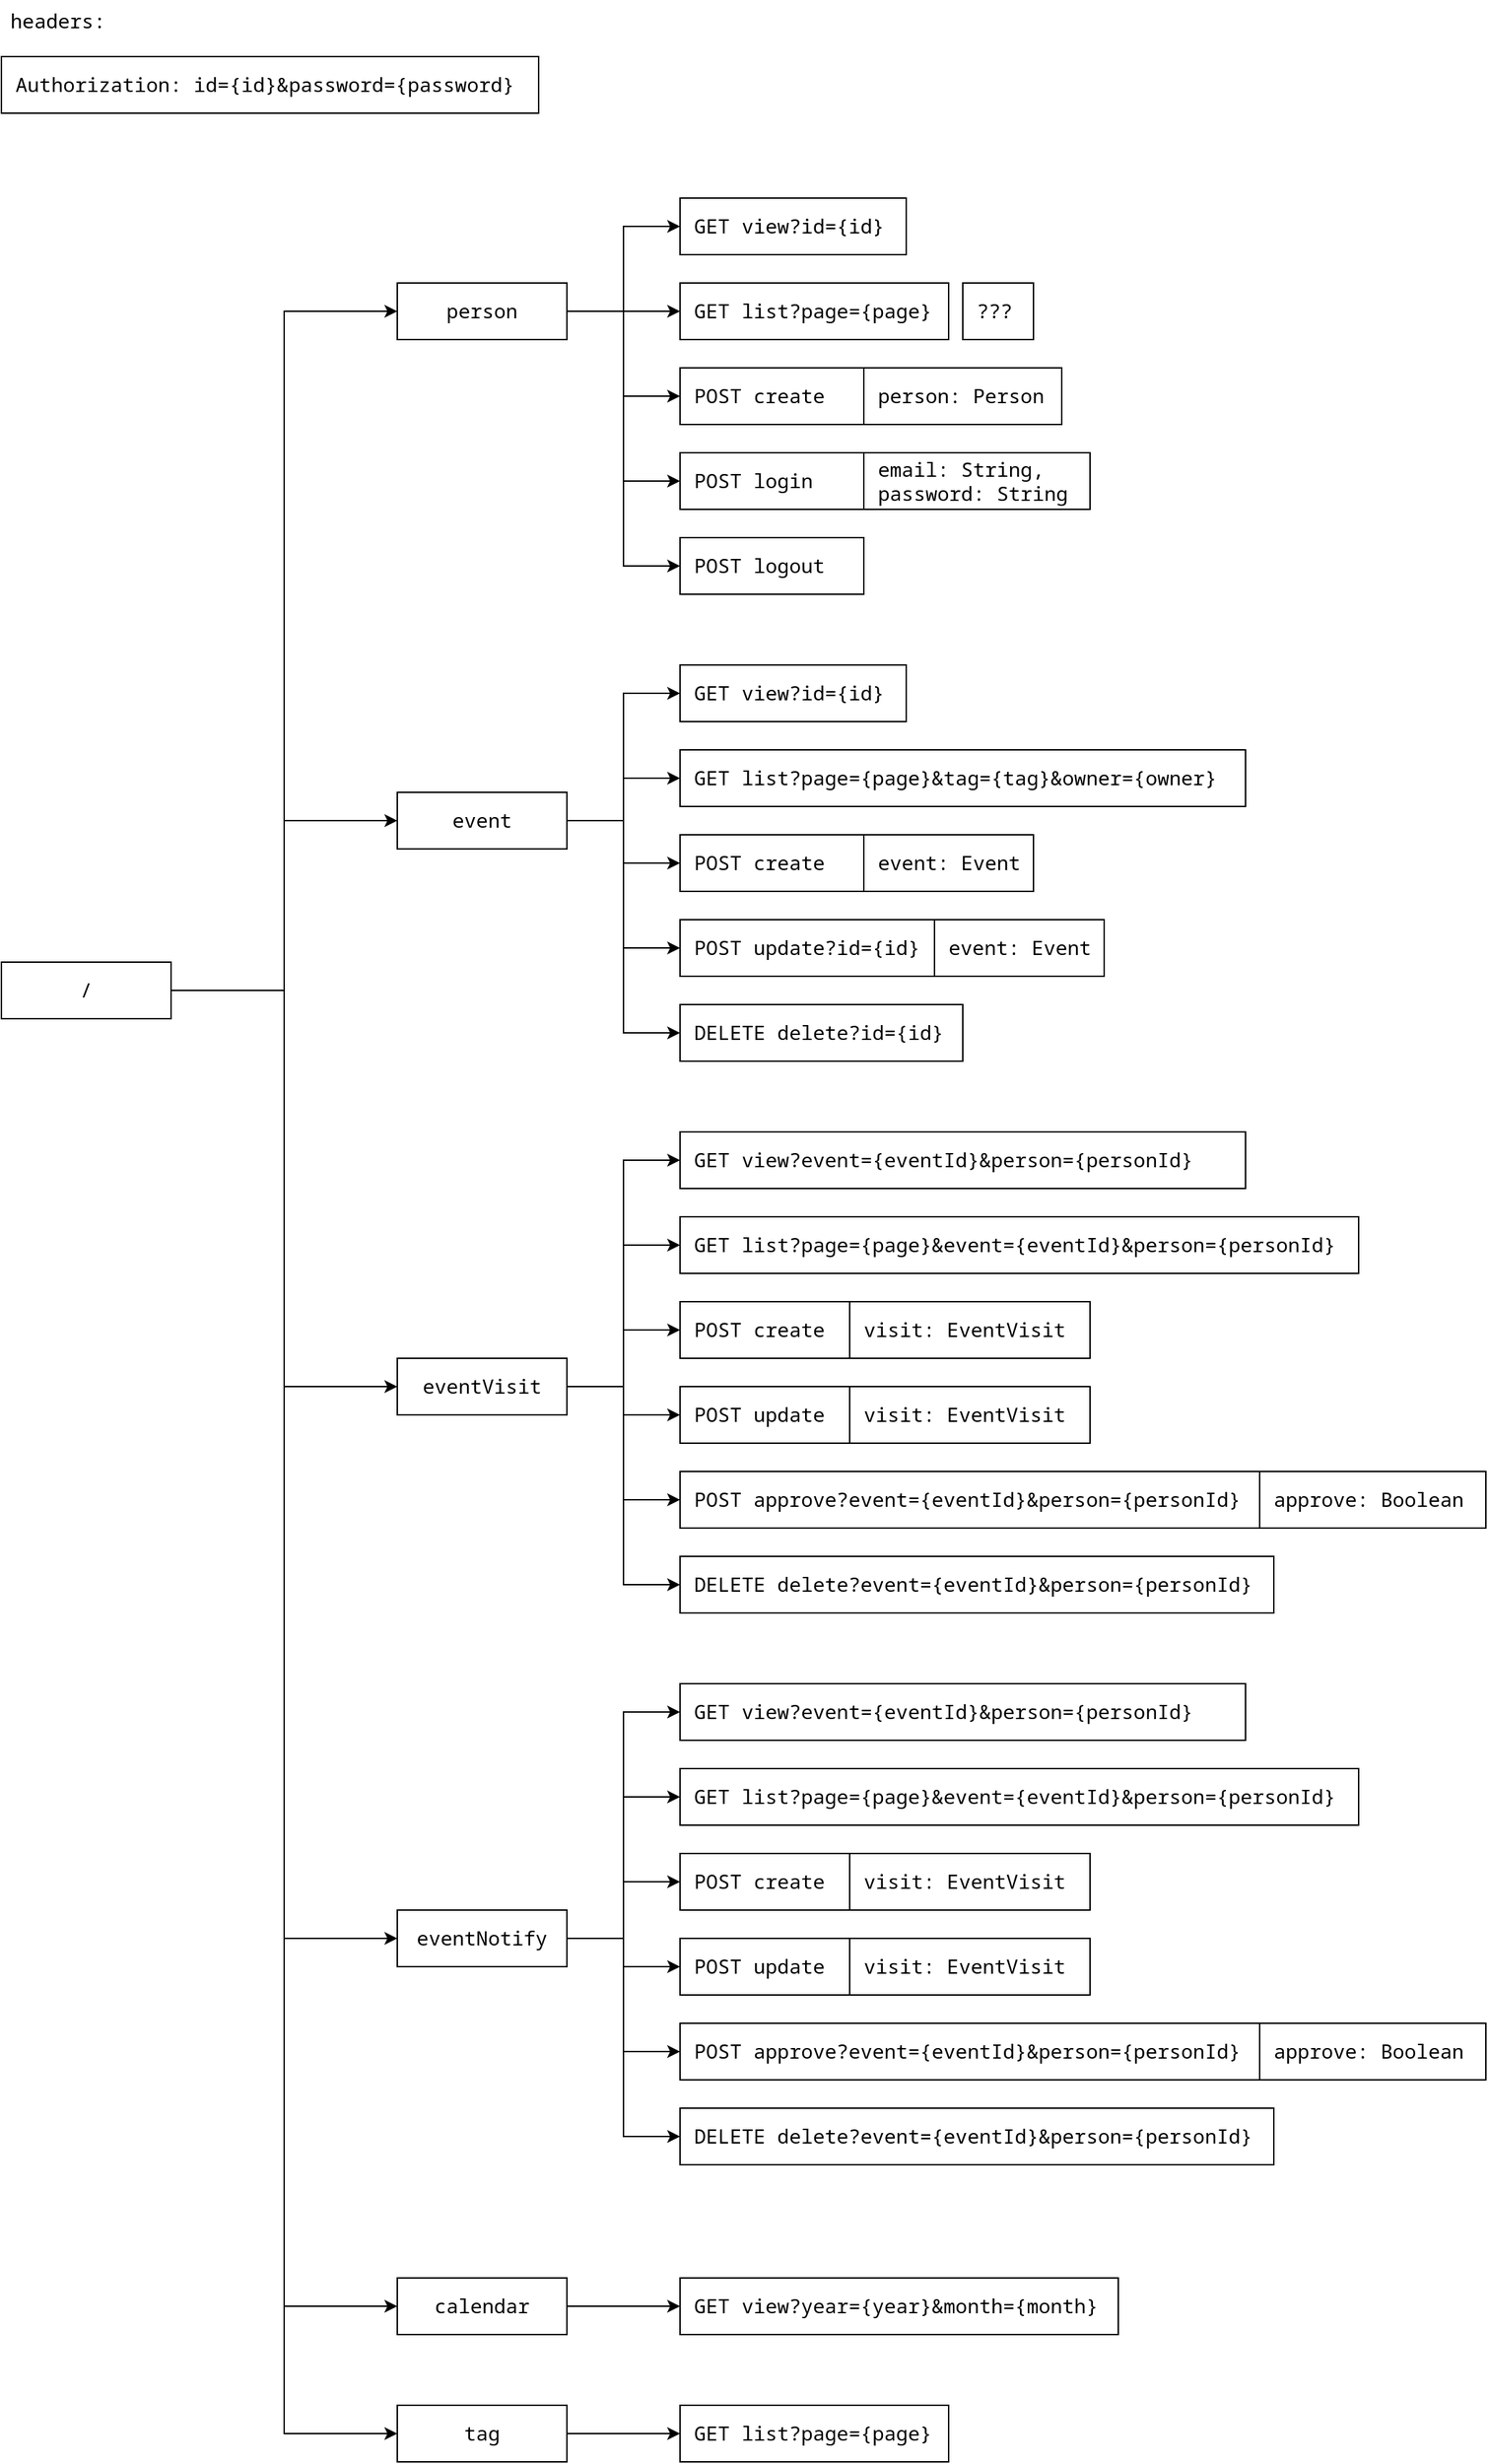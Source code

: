 <mxfile version="15.8.7" type="device"><diagram id="35TZ369lx3T6niNFNFyH" name="Web API"><mxGraphModel dx="1372" dy="1678" grid="1" gridSize="10" guides="1" tooltips="1" connect="1" arrows="1" fold="1" page="0" pageScale="1" pageWidth="827" pageHeight="1169" math="0" shadow="0"><root><mxCell id="0"/><mxCell id="1" parent="0"/><mxCell id="fgkNt11hMNrPOph_68MU-12" style="edgeStyle=orthogonalEdgeStyle;rounded=0;orthogonalLoop=1;jettySize=auto;html=1;exitX=1;exitY=0.5;exitDx=0;exitDy=0;entryX=0;entryY=0.5;entryDx=0;entryDy=0;" parent="1" source="RD2dDpPBjBe2aX3CKw0s-1" target="RD2dDpPBjBe2aX3CKw0s-2" edge="1"><mxGeometry relative="1" as="geometry"/></mxCell><mxCell id="fgkNt11hMNrPOph_68MU-22" style="edgeStyle=orthogonalEdgeStyle;rounded=0;orthogonalLoop=1;jettySize=auto;html=1;exitX=1;exitY=0.5;exitDx=0;exitDy=0;entryX=0;entryY=0.5;entryDx=0;entryDy=0;" parent="1" source="RD2dDpPBjBe2aX3CKw0s-1" target="RD2dDpPBjBe2aX3CKw0s-3" edge="1"><mxGeometry relative="1" as="geometry"/></mxCell><mxCell id="fgkNt11hMNrPOph_68MU-31" style="edgeStyle=orthogonalEdgeStyle;rounded=0;orthogonalLoop=1;jettySize=auto;html=1;exitX=1;exitY=0.5;exitDx=0;exitDy=0;entryX=0;entryY=0.5;entryDx=0;entryDy=0;fontFamily=Noto Sans Mono;fontSize=14;" parent="1" source="RD2dDpPBjBe2aX3CKw0s-1" target="fgkNt11hMNrPOph_68MU-30" edge="1"><mxGeometry relative="1" as="geometry"/></mxCell><mxCell id="fgkNt11hMNrPOph_68MU-66" style="edgeStyle=orthogonalEdgeStyle;rounded=0;orthogonalLoop=1;jettySize=auto;html=1;exitX=1;exitY=0.5;exitDx=0;exitDy=0;entryX=0;entryY=0.5;entryDx=0;entryDy=0;fontFamily=Noto Sans Mono;fontSize=14;" parent="1" source="RD2dDpPBjBe2aX3CKw0s-1" target="fgkNt11hMNrPOph_68MU-55" edge="1"><mxGeometry relative="1" as="geometry"/></mxCell><mxCell id="fgkNt11hMNrPOph_68MU-68" style="edgeStyle=orthogonalEdgeStyle;rounded=0;orthogonalLoop=1;jettySize=auto;html=1;exitX=1;exitY=0.5;exitDx=0;exitDy=0;entryX=0;entryY=0.5;entryDx=0;entryDy=0;fontFamily=Noto Sans Mono;fontSize=14;" parent="1" source="RD2dDpPBjBe2aX3CKw0s-1" target="fgkNt11hMNrPOph_68MU-67" edge="1"><mxGeometry relative="1" as="geometry"/></mxCell><mxCell id="051t3HyqMQwsIO8TlT6f-4" style="edgeStyle=orthogonalEdgeStyle;rounded=0;orthogonalLoop=1;jettySize=auto;html=1;exitX=1;exitY=0.5;exitDx=0;exitDy=0;entryX=0;entryY=0.5;entryDx=0;entryDy=0;" edge="1" parent="1" source="RD2dDpPBjBe2aX3CKw0s-1" target="051t3HyqMQwsIO8TlT6f-1"><mxGeometry relative="1" as="geometry"/></mxCell><mxCell id="RD2dDpPBjBe2aX3CKw0s-1" value="/" style="rounded=0;whiteSpace=wrap;html=1;fontFamily=Noto Sans Mono;fontSize=14;" parent="1" vertex="1"><mxGeometry x="160" y="160" width="120" height="40" as="geometry"/></mxCell><mxCell id="fgkNt11hMNrPOph_68MU-8" style="edgeStyle=orthogonalEdgeStyle;rounded=0;orthogonalLoop=1;jettySize=auto;html=1;exitX=1;exitY=0.5;exitDx=0;exitDy=0;entryX=0;entryY=0.5;entryDx=0;entryDy=0;" parent="1" source="RD2dDpPBjBe2aX3CKw0s-2" target="fgkNt11hMNrPOph_68MU-2" edge="1"><mxGeometry relative="1" as="geometry"/></mxCell><mxCell id="fgkNt11hMNrPOph_68MU-9" style="edgeStyle=orthogonalEdgeStyle;rounded=0;orthogonalLoop=1;jettySize=auto;html=1;exitX=1;exitY=0.5;exitDx=0;exitDy=0;entryX=0;entryY=0.5;entryDx=0;entryDy=0;" parent="1" source="RD2dDpPBjBe2aX3CKw0s-2" target="fgkNt11hMNrPOph_68MU-3" edge="1"><mxGeometry relative="1" as="geometry"/></mxCell><mxCell id="fgkNt11hMNrPOph_68MU-10" style="edgeStyle=orthogonalEdgeStyle;rounded=0;orthogonalLoop=1;jettySize=auto;html=1;exitX=1;exitY=0.5;exitDx=0;exitDy=0;entryX=0;entryY=0.5;entryDx=0;entryDy=0;" parent="1" source="RD2dDpPBjBe2aX3CKw0s-2" target="fgkNt11hMNrPOph_68MU-5" edge="1"><mxGeometry relative="1" as="geometry"/></mxCell><mxCell id="fgkNt11hMNrPOph_68MU-11" style="edgeStyle=orthogonalEdgeStyle;rounded=0;orthogonalLoop=1;jettySize=auto;html=1;exitX=1;exitY=0.5;exitDx=0;exitDy=0;entryX=0;entryY=0.5;entryDx=0;entryDy=0;" parent="1" source="RD2dDpPBjBe2aX3CKw0s-2" target="fgkNt11hMNrPOph_68MU-7" edge="1"><mxGeometry relative="1" as="geometry"/></mxCell><mxCell id="fgkNt11hMNrPOph_68MU-36" style="edgeStyle=orthogonalEdgeStyle;rounded=0;orthogonalLoop=1;jettySize=auto;html=1;exitX=1;exitY=0.5;exitDx=0;exitDy=0;entryX=0;entryY=0.5;entryDx=0;entryDy=0;fontFamily=Noto Sans Mono;fontSize=14;" parent="1" source="RD2dDpPBjBe2aX3CKw0s-2" target="fgkNt11hMNrPOph_68MU-35" edge="1"><mxGeometry relative="1" as="geometry"/></mxCell><mxCell id="RD2dDpPBjBe2aX3CKw0s-2" value="event" style="rounded=0;whiteSpace=wrap;html=1;fontFamily=Noto Sans Mono;fontSize=14;" parent="1" vertex="1"><mxGeometry x="440" y="40" width="120" height="40" as="geometry"/></mxCell><mxCell id="fgkNt11hMNrPOph_68MU-15" style="edgeStyle=orthogonalEdgeStyle;rounded=0;orthogonalLoop=1;jettySize=auto;html=1;exitX=1;exitY=0.5;exitDx=0;exitDy=0;entryX=0;entryY=0.5;entryDx=0;entryDy=0;" parent="1" source="RD2dDpPBjBe2aX3CKw0s-3" target="RD2dDpPBjBe2aX3CKw0s-11" edge="1"><mxGeometry relative="1" as="geometry"/></mxCell><mxCell id="fgkNt11hMNrPOph_68MU-16" style="edgeStyle=orthogonalEdgeStyle;rounded=0;orthogonalLoop=1;jettySize=auto;html=1;exitX=1;exitY=0.5;exitDx=0;exitDy=0;entryX=0;entryY=0.5;entryDx=0;entryDy=0;" parent="1" source="RD2dDpPBjBe2aX3CKw0s-3" target="RD2dDpPBjBe2aX3CKw0s-15" edge="1"><mxGeometry relative="1" as="geometry"/></mxCell><mxCell id="fgkNt11hMNrPOph_68MU-17" style="edgeStyle=orthogonalEdgeStyle;rounded=0;orthogonalLoop=1;jettySize=auto;html=1;exitX=1;exitY=0.5;exitDx=0;exitDy=0;entryX=0;entryY=0.5;entryDx=0;entryDy=0;" parent="1" source="RD2dDpPBjBe2aX3CKw0s-3" target="RD2dDpPBjBe2aX3CKw0s-12" edge="1"><mxGeometry relative="1" as="geometry"/></mxCell><mxCell id="fgkNt11hMNrPOph_68MU-18" style="edgeStyle=orthogonalEdgeStyle;rounded=0;orthogonalLoop=1;jettySize=auto;html=1;exitX=1;exitY=0.5;exitDx=0;exitDy=0;entryX=0;entryY=0.5;entryDx=0;entryDy=0;" parent="1" source="RD2dDpPBjBe2aX3CKw0s-3" target="fgkNt11hMNrPOph_68MU-13" edge="1"><mxGeometry relative="1" as="geometry"/></mxCell><mxCell id="fgkNt11hMNrPOph_68MU-19" style="edgeStyle=orthogonalEdgeStyle;rounded=0;orthogonalLoop=1;jettySize=auto;html=1;exitX=1;exitY=0.5;exitDx=0;exitDy=0;entryX=0;entryY=0.5;entryDx=0;entryDy=0;" parent="1" source="RD2dDpPBjBe2aX3CKw0s-3" target="fgkNt11hMNrPOph_68MU-14" edge="1"><mxGeometry relative="1" as="geometry"/></mxCell><mxCell id="RD2dDpPBjBe2aX3CKw0s-3" value="person" style="rounded=0;whiteSpace=wrap;html=1;fontFamily=Noto Sans Mono;fontSize=14;" parent="1" vertex="1"><mxGeometry x="440" y="-320" width="120" height="40" as="geometry"/></mxCell><mxCell id="RD2dDpPBjBe2aX3CKw0s-11" value="GET view?id={id}" style="rounded=0;whiteSpace=wrap;html=1;fontFamily=Noto Sans Mono;fontSize=14;align=left;spacingLeft=8;" parent="1" vertex="1"><mxGeometry x="640" y="-380" width="160" height="40" as="geometry"/></mxCell><mxCell id="RD2dDpPBjBe2aX3CKw0s-12" value="POST create" style="rounded=0;whiteSpace=wrap;html=1;fontFamily=Noto Sans Mono;fontSize=14;align=left;spacingLeft=8;" parent="1" vertex="1"><mxGeometry x="640" y="-260" width="130" height="40" as="geometry"/></mxCell><mxCell id="RD2dDpPBjBe2aX3CKw0s-15" value="GET list?page={page}" style="rounded=0;whiteSpace=wrap;html=1;fontFamily=Noto Sans Mono;fontSize=14;align=left;spacingLeft=8;" parent="1" vertex="1"><mxGeometry x="640" y="-320" width="190" height="40" as="geometry"/></mxCell><mxCell id="fgkNt11hMNrPOph_68MU-2" value="GET list?page={page}&amp;amp;tag={tag}&amp;amp;owner={owner}" style="rounded=0;whiteSpace=wrap;html=1;fontFamily=Noto Sans Mono;fontSize=14;align=left;spacingLeft=8;" parent="1" vertex="1"><mxGeometry x="640" y="10" width="400" height="40" as="geometry"/></mxCell><mxCell id="fgkNt11hMNrPOph_68MU-3" value="POST create" style="rounded=0;whiteSpace=wrap;html=1;fontFamily=Noto Sans Mono;fontSize=14;align=left;spacingLeft=8;" parent="1" vertex="1"><mxGeometry x="640" y="70" width="130" height="40" as="geometry"/></mxCell><mxCell id="fgkNt11hMNrPOph_68MU-5" value="POST update?id={id}" style="rounded=0;whiteSpace=wrap;html=1;fontFamily=Noto Sans Mono;fontSize=14;align=left;spacingLeft=8;" parent="1" vertex="1"><mxGeometry x="640" y="130" width="180" height="40" as="geometry"/></mxCell><mxCell id="fgkNt11hMNrPOph_68MU-6" value="event: Event" style="rounded=0;whiteSpace=wrap;html=1;fontFamily=Noto Sans Mono;fontSize=14;align=left;spacingLeft=8;" parent="1" vertex="1"><mxGeometry x="820" y="130" width="120" height="40" as="geometry"/></mxCell><mxCell id="fgkNt11hMNrPOph_68MU-7" value="DELETE delete?id={id}" style="rounded=0;whiteSpace=wrap;html=1;fontFamily=Noto Sans Mono;fontSize=14;align=left;spacingLeft=8;" parent="1" vertex="1"><mxGeometry x="640" y="190" width="200" height="40" as="geometry"/></mxCell><mxCell id="fgkNt11hMNrPOph_68MU-13" value="POST login" style="rounded=0;whiteSpace=wrap;html=1;fontFamily=Noto Sans Mono;fontSize=14;align=left;spacingLeft=8;" parent="1" vertex="1"><mxGeometry x="640" y="-200" width="130" height="40" as="geometry"/></mxCell><mxCell id="fgkNt11hMNrPOph_68MU-14" value="POST logout" style="rounded=0;whiteSpace=wrap;html=1;fontFamily=Noto Sans Mono;fontSize=14;align=left;spacingLeft=8;" parent="1" vertex="1"><mxGeometry x="640" y="-140" width="130" height="40" as="geometry"/></mxCell><mxCell id="fgkNt11hMNrPOph_68MU-21" value="???" style="rounded=0;whiteSpace=wrap;html=1;fontFamily=Noto Sans Mono;fontSize=14;align=left;spacingLeft=8;" parent="1" vertex="1"><mxGeometry x="840" y="-320" width="50" height="40" as="geometry"/></mxCell><mxCell id="fgkNt11hMNrPOph_68MU-23" value="person: Person" style="rounded=0;whiteSpace=wrap;html=1;fontFamily=Noto Sans Mono;fontSize=14;align=left;spacingLeft=8;" parent="1" vertex="1"><mxGeometry x="770" y="-260" width="140" height="40" as="geometry"/></mxCell><mxCell id="fgkNt11hMNrPOph_68MU-24" value="event: Event" style="rounded=0;whiteSpace=wrap;html=1;fontFamily=Noto Sans Mono;fontSize=14;align=left;spacingLeft=8;" parent="1" vertex="1"><mxGeometry x="770" y="70" width="120" height="40" as="geometry"/></mxCell><mxCell id="fgkNt11hMNrPOph_68MU-25" value="email: String,&lt;br&gt;password: String" style="rounded=0;whiteSpace=wrap;html=1;fontFamily=Noto Sans Mono;fontSize=14;align=left;spacingLeft=8;" parent="1" vertex="1"><mxGeometry x="770" y="-200" width="160" height="40" as="geometry"/></mxCell><mxCell id="fgkNt11hMNrPOph_68MU-27" value="Authorization: id={id}&amp;amp;password={password}" style="rounded=0;whiteSpace=wrap;html=1;fontFamily=Noto Sans Mono;fontSize=14;align=left;spacingLeft=8;" parent="1" vertex="1"><mxGeometry x="160" y="-480" width="380" height="40" as="geometry"/></mxCell><mxCell id="fgkNt11hMNrPOph_68MU-29" value="headers:" style="text;html=1;strokeColor=none;fillColor=none;align=center;verticalAlign=middle;whiteSpace=wrap;rounded=0;fontFamily=Noto Sans Mono;fontSize=14;" parent="1" vertex="1"><mxGeometry x="160" y="-520" width="80" height="30" as="geometry"/></mxCell><mxCell id="fgkNt11hMNrPOph_68MU-39" style="edgeStyle=orthogonalEdgeStyle;rounded=0;orthogonalLoop=1;jettySize=auto;html=1;exitX=1;exitY=0.5;exitDx=0;exitDy=0;entryX=0;entryY=0.5;entryDx=0;entryDy=0;fontFamily=Noto Sans Mono;fontSize=14;" parent="1" source="fgkNt11hMNrPOph_68MU-30" target="fgkNt11hMNrPOph_68MU-33" edge="1"><mxGeometry relative="1" as="geometry"/></mxCell><mxCell id="fgkNt11hMNrPOph_68MU-40" style="edgeStyle=orthogonalEdgeStyle;rounded=0;orthogonalLoop=1;jettySize=auto;html=1;exitX=1;exitY=0.5;exitDx=0;exitDy=0;entryX=0;entryY=0.5;entryDx=0;entryDy=0;fontFamily=Noto Sans Mono;fontSize=14;" parent="1" source="fgkNt11hMNrPOph_68MU-30" target="fgkNt11hMNrPOph_68MU-34" edge="1"><mxGeometry relative="1" as="geometry"/></mxCell><mxCell id="fgkNt11hMNrPOph_68MU-44" style="edgeStyle=orthogonalEdgeStyle;rounded=0;orthogonalLoop=1;jettySize=auto;html=1;exitX=1;exitY=0.5;exitDx=0;exitDy=0;entryX=0;entryY=0.5;entryDx=0;entryDy=0;fontFamily=Noto Sans Mono;fontSize=14;" parent="1" source="fgkNt11hMNrPOph_68MU-30" target="fgkNt11hMNrPOph_68MU-43" edge="1"><mxGeometry relative="1" as="geometry"/></mxCell><mxCell id="fgkNt11hMNrPOph_68MU-46" style="edgeStyle=orthogonalEdgeStyle;rounded=0;orthogonalLoop=1;jettySize=auto;html=1;exitX=1;exitY=0.5;exitDx=0;exitDy=0;entryX=0;entryY=0.5;entryDx=0;entryDy=0;fontFamily=Noto Sans Mono;fontSize=14;" parent="1" source="fgkNt11hMNrPOph_68MU-30" target="fgkNt11hMNrPOph_68MU-45" edge="1"><mxGeometry relative="1" as="geometry"/></mxCell><mxCell id="fgkNt11hMNrPOph_68MU-49" style="edgeStyle=orthogonalEdgeStyle;rounded=0;orthogonalLoop=1;jettySize=auto;html=1;exitX=1;exitY=0.5;exitDx=0;exitDy=0;entryX=0;entryY=0.5;entryDx=0;entryDy=0;fontFamily=Noto Sans Mono;fontSize=14;" parent="1" source="fgkNt11hMNrPOph_68MU-30" target="fgkNt11hMNrPOph_68MU-48" edge="1"><mxGeometry relative="1" as="geometry"/></mxCell><mxCell id="fgkNt11hMNrPOph_68MU-30" value="eventVisit" style="rounded=0;whiteSpace=wrap;html=1;fontFamily=Noto Sans Mono;fontSize=14;" parent="1" vertex="1"><mxGeometry x="440" y="440" width="120" height="40" as="geometry"/></mxCell><mxCell id="fgkNt11hMNrPOph_68MU-33" value="GET list?page={page}&amp;amp;event={eventId}&amp;amp;person={personId}" style="rounded=0;whiteSpace=wrap;html=1;fontFamily=Noto Sans Mono;fontSize=14;align=left;spacingLeft=8;" parent="1" vertex="1"><mxGeometry x="640" y="340" width="480" height="40" as="geometry"/></mxCell><mxCell id="fgkNt11hMNrPOph_68MU-34" value="POST create" style="rounded=0;whiteSpace=wrap;html=1;fontFamily=Noto Sans Mono;fontSize=14;align=left;spacingLeft=8;" parent="1" vertex="1"><mxGeometry x="640" y="400" width="120" height="40" as="geometry"/></mxCell><mxCell id="fgkNt11hMNrPOph_68MU-35" value="GET view?id={id}" style="rounded=0;whiteSpace=wrap;html=1;fontFamily=Noto Sans Mono;fontSize=14;align=left;spacingLeft=8;" parent="1" vertex="1"><mxGeometry x="640" y="-50" width="160" height="40" as="geometry"/></mxCell><mxCell id="fgkNt11hMNrPOph_68MU-37" value="GET view?event={eventId}&amp;amp;person={personId}" style="rounded=0;whiteSpace=wrap;html=1;fontFamily=Noto Sans Mono;fontSize=14;align=left;spacingLeft=8;" parent="1" vertex="1"><mxGeometry x="640" y="280" width="400" height="40" as="geometry"/></mxCell><mxCell id="fgkNt11hMNrPOph_68MU-38" style="edgeStyle=orthogonalEdgeStyle;rounded=0;orthogonalLoop=1;jettySize=auto;html=1;exitX=1;exitY=0.5;exitDx=0;exitDy=0;entryX=0;entryY=0.5;entryDx=0;entryDy=0;fontFamily=Noto Sans Mono;fontSize=14;" parent="1" source="fgkNt11hMNrPOph_68MU-30" target="fgkNt11hMNrPOph_68MU-37" edge="1"><mxGeometry relative="1" as="geometry"><mxPoint x="530" y="360" as="sourcePoint"/></mxGeometry></mxCell><mxCell id="fgkNt11hMNrPOph_68MU-41" value="visit: EventVisit" style="rounded=0;whiteSpace=wrap;html=1;fontFamily=Noto Sans Mono;fontSize=14;align=left;spacingLeft=8;" parent="1" vertex="1"><mxGeometry x="760" y="400" width="170" height="40" as="geometry"/></mxCell><mxCell id="fgkNt11hMNrPOph_68MU-42" value="visit: EventVisit" style="rounded=0;whiteSpace=wrap;html=1;fontFamily=Noto Sans Mono;fontSize=14;align=left;spacingLeft=8;" parent="1" vertex="1"><mxGeometry x="760" y="460" width="170" height="40" as="geometry"/></mxCell><mxCell id="fgkNt11hMNrPOph_68MU-43" value="POST update" style="rounded=0;whiteSpace=wrap;html=1;fontFamily=Noto Sans Mono;fontSize=14;align=left;spacingLeft=8;" parent="1" vertex="1"><mxGeometry x="640" y="460" width="120" height="40" as="geometry"/></mxCell><mxCell id="fgkNt11hMNrPOph_68MU-45" value="POST approve?event={eventId}&amp;amp;person={personId}" style="rounded=0;whiteSpace=wrap;html=1;fontFamily=Noto Sans Mono;fontSize=14;align=left;spacingLeft=8;" parent="1" vertex="1"><mxGeometry x="640" y="520" width="410" height="40" as="geometry"/></mxCell><mxCell id="fgkNt11hMNrPOph_68MU-47" value="approve: Boolean" style="rounded=0;whiteSpace=wrap;html=1;fontFamily=Noto Sans Mono;fontSize=14;align=left;spacingLeft=8;" parent="1" vertex="1"><mxGeometry x="1050" y="520" width="160" height="40" as="geometry"/></mxCell><mxCell id="fgkNt11hMNrPOph_68MU-48" value="DELETE delete?event={eventId}&amp;amp;person={personId}" style="rounded=0;whiteSpace=wrap;html=1;fontFamily=Noto Sans Mono;fontSize=14;align=left;spacingLeft=8;" parent="1" vertex="1"><mxGeometry x="640" y="580" width="420" height="40" as="geometry"/></mxCell><mxCell id="fgkNt11hMNrPOph_68MU-50" style="edgeStyle=orthogonalEdgeStyle;rounded=0;orthogonalLoop=1;jettySize=auto;html=1;exitX=1;exitY=0.5;exitDx=0;exitDy=0;entryX=0;entryY=0.5;entryDx=0;entryDy=0;fontFamily=Noto Sans Mono;fontSize=14;" parent="1" source="fgkNt11hMNrPOph_68MU-55" target="fgkNt11hMNrPOph_68MU-56" edge="1"><mxGeometry relative="1" as="geometry"/></mxCell><mxCell id="fgkNt11hMNrPOph_68MU-51" style="edgeStyle=orthogonalEdgeStyle;rounded=0;orthogonalLoop=1;jettySize=auto;html=1;exitX=1;exitY=0.5;exitDx=0;exitDy=0;entryX=0;entryY=0.5;entryDx=0;entryDy=0;fontFamily=Noto Sans Mono;fontSize=14;" parent="1" source="fgkNt11hMNrPOph_68MU-55" target="fgkNt11hMNrPOph_68MU-57" edge="1"><mxGeometry relative="1" as="geometry"/></mxCell><mxCell id="fgkNt11hMNrPOph_68MU-52" style="edgeStyle=orthogonalEdgeStyle;rounded=0;orthogonalLoop=1;jettySize=auto;html=1;exitX=1;exitY=0.5;exitDx=0;exitDy=0;entryX=0;entryY=0.5;entryDx=0;entryDy=0;fontFamily=Noto Sans Mono;fontSize=14;" parent="1" source="fgkNt11hMNrPOph_68MU-55" target="fgkNt11hMNrPOph_68MU-62" edge="1"><mxGeometry relative="1" as="geometry"/></mxCell><mxCell id="fgkNt11hMNrPOph_68MU-53" style="edgeStyle=orthogonalEdgeStyle;rounded=0;orthogonalLoop=1;jettySize=auto;html=1;exitX=1;exitY=0.5;exitDx=0;exitDy=0;entryX=0;entryY=0.5;entryDx=0;entryDy=0;fontFamily=Noto Sans Mono;fontSize=14;" parent="1" source="fgkNt11hMNrPOph_68MU-55" target="fgkNt11hMNrPOph_68MU-63" edge="1"><mxGeometry relative="1" as="geometry"/></mxCell><mxCell id="fgkNt11hMNrPOph_68MU-54" style="edgeStyle=orthogonalEdgeStyle;rounded=0;orthogonalLoop=1;jettySize=auto;html=1;exitX=1;exitY=0.5;exitDx=0;exitDy=0;entryX=0;entryY=0.5;entryDx=0;entryDy=0;fontFamily=Noto Sans Mono;fontSize=14;" parent="1" source="fgkNt11hMNrPOph_68MU-55" target="fgkNt11hMNrPOph_68MU-65" edge="1"><mxGeometry relative="1" as="geometry"/></mxCell><mxCell id="fgkNt11hMNrPOph_68MU-55" value="eventNotify" style="rounded=0;whiteSpace=wrap;html=1;fontFamily=Noto Sans Mono;fontSize=14;" parent="1" vertex="1"><mxGeometry x="440" y="830" width="120" height="40" as="geometry"/></mxCell><mxCell id="fgkNt11hMNrPOph_68MU-56" value="GET list?page={page}&amp;amp;event={eventId}&amp;amp;person={personId}" style="rounded=0;whiteSpace=wrap;html=1;fontFamily=Noto Sans Mono;fontSize=14;align=left;spacingLeft=8;" parent="1" vertex="1"><mxGeometry x="640" y="730" width="480" height="40" as="geometry"/></mxCell><mxCell id="fgkNt11hMNrPOph_68MU-57" value="POST create" style="rounded=0;whiteSpace=wrap;html=1;fontFamily=Noto Sans Mono;fontSize=14;align=left;spacingLeft=8;" parent="1" vertex="1"><mxGeometry x="640" y="790" width="120" height="40" as="geometry"/></mxCell><mxCell id="fgkNt11hMNrPOph_68MU-58" value="GET view?event={eventId}&amp;amp;person={personId}" style="rounded=0;whiteSpace=wrap;html=1;fontFamily=Noto Sans Mono;fontSize=14;align=left;spacingLeft=8;" parent="1" vertex="1"><mxGeometry x="640" y="670" width="400" height="40" as="geometry"/></mxCell><mxCell id="fgkNt11hMNrPOph_68MU-59" style="edgeStyle=orthogonalEdgeStyle;rounded=0;orthogonalLoop=1;jettySize=auto;html=1;exitX=1;exitY=0.5;exitDx=0;exitDy=0;entryX=0;entryY=0.5;entryDx=0;entryDy=0;fontFamily=Noto Sans Mono;fontSize=14;" parent="1" source="fgkNt11hMNrPOph_68MU-55" target="fgkNt11hMNrPOph_68MU-58" edge="1"><mxGeometry relative="1" as="geometry"><mxPoint x="530" y="750" as="sourcePoint"/></mxGeometry></mxCell><mxCell id="fgkNt11hMNrPOph_68MU-60" value="visit: EventVisit" style="rounded=0;whiteSpace=wrap;html=1;fontFamily=Noto Sans Mono;fontSize=14;align=left;spacingLeft=8;" parent="1" vertex="1"><mxGeometry x="760" y="790" width="170" height="40" as="geometry"/></mxCell><mxCell id="fgkNt11hMNrPOph_68MU-61" value="visit: EventVisit" style="rounded=0;whiteSpace=wrap;html=1;fontFamily=Noto Sans Mono;fontSize=14;align=left;spacingLeft=8;" parent="1" vertex="1"><mxGeometry x="760" y="850" width="170" height="40" as="geometry"/></mxCell><mxCell id="fgkNt11hMNrPOph_68MU-62" value="POST update" style="rounded=0;whiteSpace=wrap;html=1;fontFamily=Noto Sans Mono;fontSize=14;align=left;spacingLeft=8;" parent="1" vertex="1"><mxGeometry x="640" y="850" width="120" height="40" as="geometry"/></mxCell><mxCell id="fgkNt11hMNrPOph_68MU-63" value="POST approve?event={eventId}&amp;amp;person={personId}" style="rounded=0;whiteSpace=wrap;html=1;fontFamily=Noto Sans Mono;fontSize=14;align=left;spacingLeft=8;" parent="1" vertex="1"><mxGeometry x="640" y="910" width="410" height="40" as="geometry"/></mxCell><mxCell id="fgkNt11hMNrPOph_68MU-64" value="approve: Boolean" style="rounded=0;whiteSpace=wrap;html=1;fontFamily=Noto Sans Mono;fontSize=14;align=left;spacingLeft=8;" parent="1" vertex="1"><mxGeometry x="1050" y="910" width="160" height="40" as="geometry"/></mxCell><mxCell id="fgkNt11hMNrPOph_68MU-65" value="DELETE delete?event={eventId}&amp;amp;person={personId}" style="rounded=0;whiteSpace=wrap;html=1;fontFamily=Noto Sans Mono;fontSize=14;align=left;spacingLeft=8;" parent="1" vertex="1"><mxGeometry x="640" y="970" width="420" height="40" as="geometry"/></mxCell><mxCell id="fgkNt11hMNrPOph_68MU-70" style="edgeStyle=orthogonalEdgeStyle;rounded=0;orthogonalLoop=1;jettySize=auto;html=1;exitX=1;exitY=0.5;exitDx=0;exitDy=0;fontFamily=Noto Sans Mono;fontSize=14;entryX=0;entryY=0.5;entryDx=0;entryDy=0;" parent="1" source="fgkNt11hMNrPOph_68MU-67" target="fgkNt11hMNrPOph_68MU-69" edge="1"><mxGeometry relative="1" as="geometry"><mxPoint x="620" y="1080" as="targetPoint"/></mxGeometry></mxCell><mxCell id="fgkNt11hMNrPOph_68MU-67" value="calendar" style="rounded=0;whiteSpace=wrap;html=1;fontFamily=Noto Sans Mono;fontSize=14;" parent="1" vertex="1"><mxGeometry x="440" y="1090" width="120" height="40" as="geometry"/></mxCell><mxCell id="fgkNt11hMNrPOph_68MU-69" value="GET view?year={year}&amp;amp;month={month}" style="rounded=0;whiteSpace=wrap;html=1;fontFamily=Noto Sans Mono;fontSize=14;align=left;spacingLeft=8;" parent="1" vertex="1"><mxGeometry x="640" y="1090" width="310" height="40" as="geometry"/></mxCell><mxCell id="051t3HyqMQwsIO8TlT6f-3" style="edgeStyle=orthogonalEdgeStyle;rounded=0;orthogonalLoop=1;jettySize=auto;html=1;exitX=1;exitY=0.5;exitDx=0;exitDy=0;entryX=0;entryY=0.5;entryDx=0;entryDy=0;" edge="1" parent="1" source="051t3HyqMQwsIO8TlT6f-1" target="051t3HyqMQwsIO8TlT6f-2"><mxGeometry relative="1" as="geometry"/></mxCell><mxCell id="051t3HyqMQwsIO8TlT6f-1" value="tag" style="rounded=0;whiteSpace=wrap;html=1;fontFamily=Noto Sans Mono;fontSize=14;" vertex="1" parent="1"><mxGeometry x="440" y="1180" width="120" height="40" as="geometry"/></mxCell><mxCell id="051t3HyqMQwsIO8TlT6f-2" value="GET list?page={page}" style="rounded=0;whiteSpace=wrap;html=1;fontFamily=Noto Sans Mono;fontSize=14;align=left;spacingLeft=8;" vertex="1" parent="1"><mxGeometry x="640" y="1180" width="190" height="40" as="geometry"/></mxCell></root></mxGraphModel></diagram></mxfile>